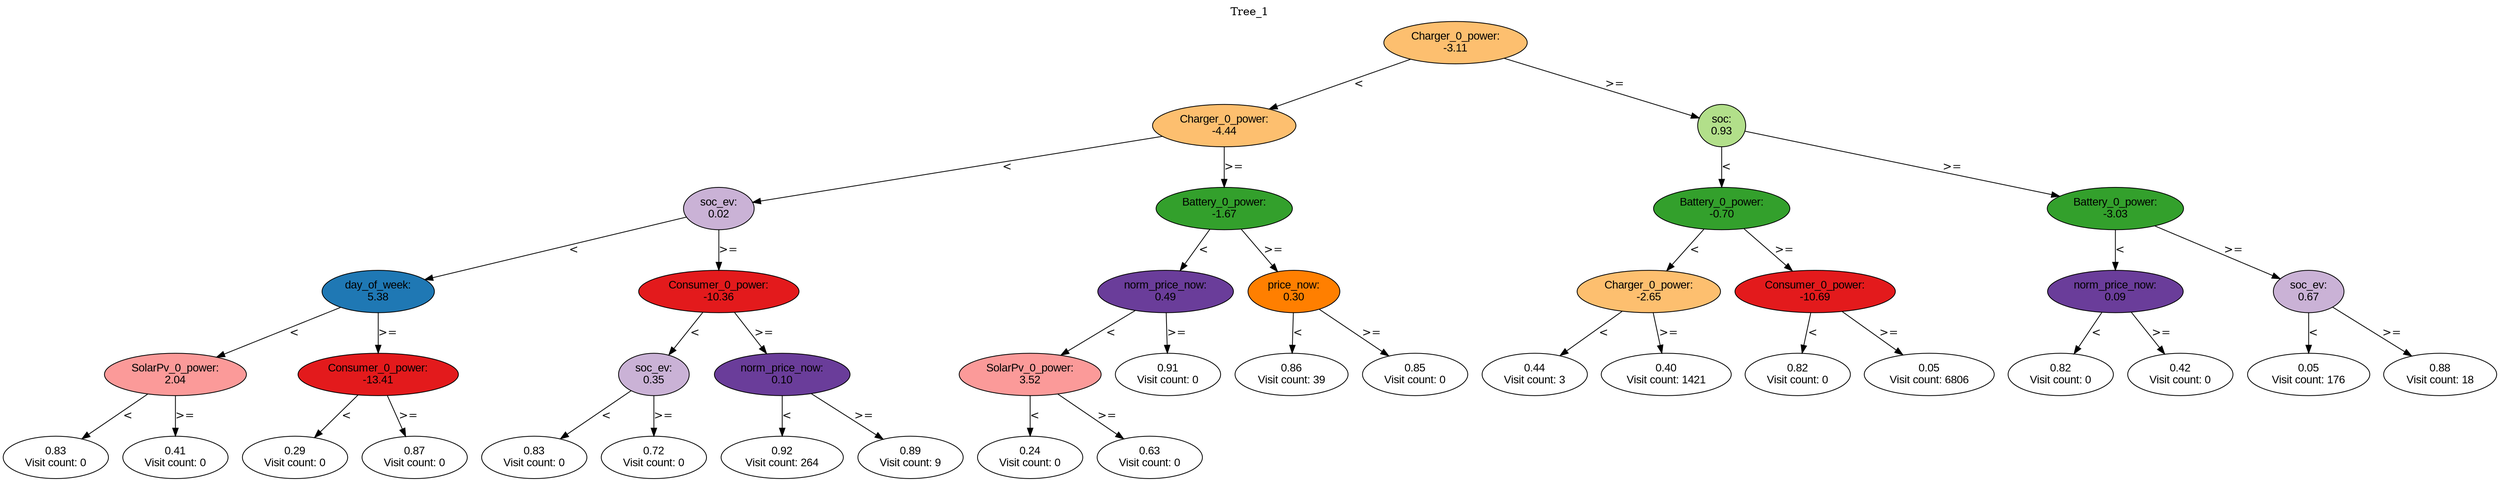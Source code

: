 digraph BST {
    node [fontname="Arial" style=filled colorscheme=paired12];
    0 [ label = "Charger_0_power:
-3.11" fillcolor=7];
    1 [ label = "Charger_0_power:
-4.44" fillcolor=7];
    2 [ label = "soc_ev:
0.02" fillcolor=9];
    3 [ label = "day_of_week:
5.38" fillcolor=2];
    4 [ label = "SolarPv_0_power:
2.04" fillcolor=5];
    5 [ label = "0.83
Visit count: 0" fillcolor=white];
    6 [ label = "0.41
Visit count: 0" fillcolor=white];
    7 [ label = "Consumer_0_power:
-13.41" fillcolor=6];
    8 [ label = "0.29
Visit count: 0" fillcolor=white];
    9 [ label = "0.87
Visit count: 0" fillcolor=white];
    10 [ label = "Consumer_0_power:
-10.36" fillcolor=6];
    11 [ label = "soc_ev:
0.35" fillcolor=9];
    12 [ label = "0.83
Visit count: 0" fillcolor=white];
    13 [ label = "0.72
Visit count: 0" fillcolor=white];
    14 [ label = "norm_price_now:
0.10" fillcolor=10];
    15 [ label = "0.92
Visit count: 264" fillcolor=white];
    16 [ label = "0.89
Visit count: 9" fillcolor=white];
    17 [ label = "Battery_0_power:
-1.67" fillcolor=4];
    18 [ label = "norm_price_now:
0.49" fillcolor=10];
    19 [ label = "SolarPv_0_power:
3.52" fillcolor=5];
    20 [ label = "0.24
Visit count: 0" fillcolor=white];
    21 [ label = "0.63
Visit count: 0" fillcolor=white];
    22 [ label = "0.91
Visit count: 0" fillcolor=white];
    23 [ label = "price_now:
0.30" fillcolor=8];
    24 [ label = "0.86
Visit count: 39" fillcolor=white];
    25 [ label = "0.85
Visit count: 0" fillcolor=white];
    26 [ label = "soc:
0.93" fillcolor=3];
    27 [ label = "Battery_0_power:
-0.70" fillcolor=4];
    28 [ label = "Charger_0_power:
-2.65" fillcolor=7];
    29 [ label = "0.44
Visit count: 3" fillcolor=white];
    30 [ label = "0.40
Visit count: 1421" fillcolor=white];
    31 [ label = "Consumer_0_power:
-10.69" fillcolor=6];
    32 [ label = "0.82
Visit count: 0" fillcolor=white];
    33 [ label = "0.05
Visit count: 6806" fillcolor=white];
    34 [ label = "Battery_0_power:
-3.03" fillcolor=4];
    35 [ label = "norm_price_now:
0.09" fillcolor=10];
    36 [ label = "0.82
Visit count: 0" fillcolor=white];
    37 [ label = "0.42
Visit count: 0" fillcolor=white];
    38 [ label = "soc_ev:
0.67" fillcolor=9];
    39 [ label = "0.05
Visit count: 176" fillcolor=white];
    40 [ label = "0.88
Visit count: 18" fillcolor=white];

    0  -> 1[ label = "<"];
    0  -> 26[ label = ">="];
    1  -> 2[ label = "<"];
    1  -> 17[ label = ">="];
    2  -> 3[ label = "<"];
    2  -> 10[ label = ">="];
    3  -> 4[ label = "<"];
    3  -> 7[ label = ">="];
    4  -> 5[ label = "<"];
    4  -> 6[ label = ">="];
    7  -> 8[ label = "<"];
    7  -> 9[ label = ">="];
    10  -> 11[ label = "<"];
    10  -> 14[ label = ">="];
    11  -> 12[ label = "<"];
    11  -> 13[ label = ">="];
    14  -> 15[ label = "<"];
    14  -> 16[ label = ">="];
    17  -> 18[ label = "<"];
    17  -> 23[ label = ">="];
    18  -> 19[ label = "<"];
    18  -> 22[ label = ">="];
    19  -> 20[ label = "<"];
    19  -> 21[ label = ">="];
    23  -> 24[ label = "<"];
    23  -> 25[ label = ">="];
    26  -> 27[ label = "<"];
    26  -> 34[ label = ">="];
    27  -> 28[ label = "<"];
    27  -> 31[ label = ">="];
    28  -> 29[ label = "<"];
    28  -> 30[ label = ">="];
    31  -> 32[ label = "<"];
    31  -> 33[ label = ">="];
    34  -> 35[ label = "<"];
    34  -> 38[ label = ">="];
    35  -> 36[ label = "<"];
    35  -> 37[ label = ">="];
    38  -> 39[ label = "<"];
    38  -> 40[ label = ">="];

    labelloc="t";
    label="Tree_1";
}